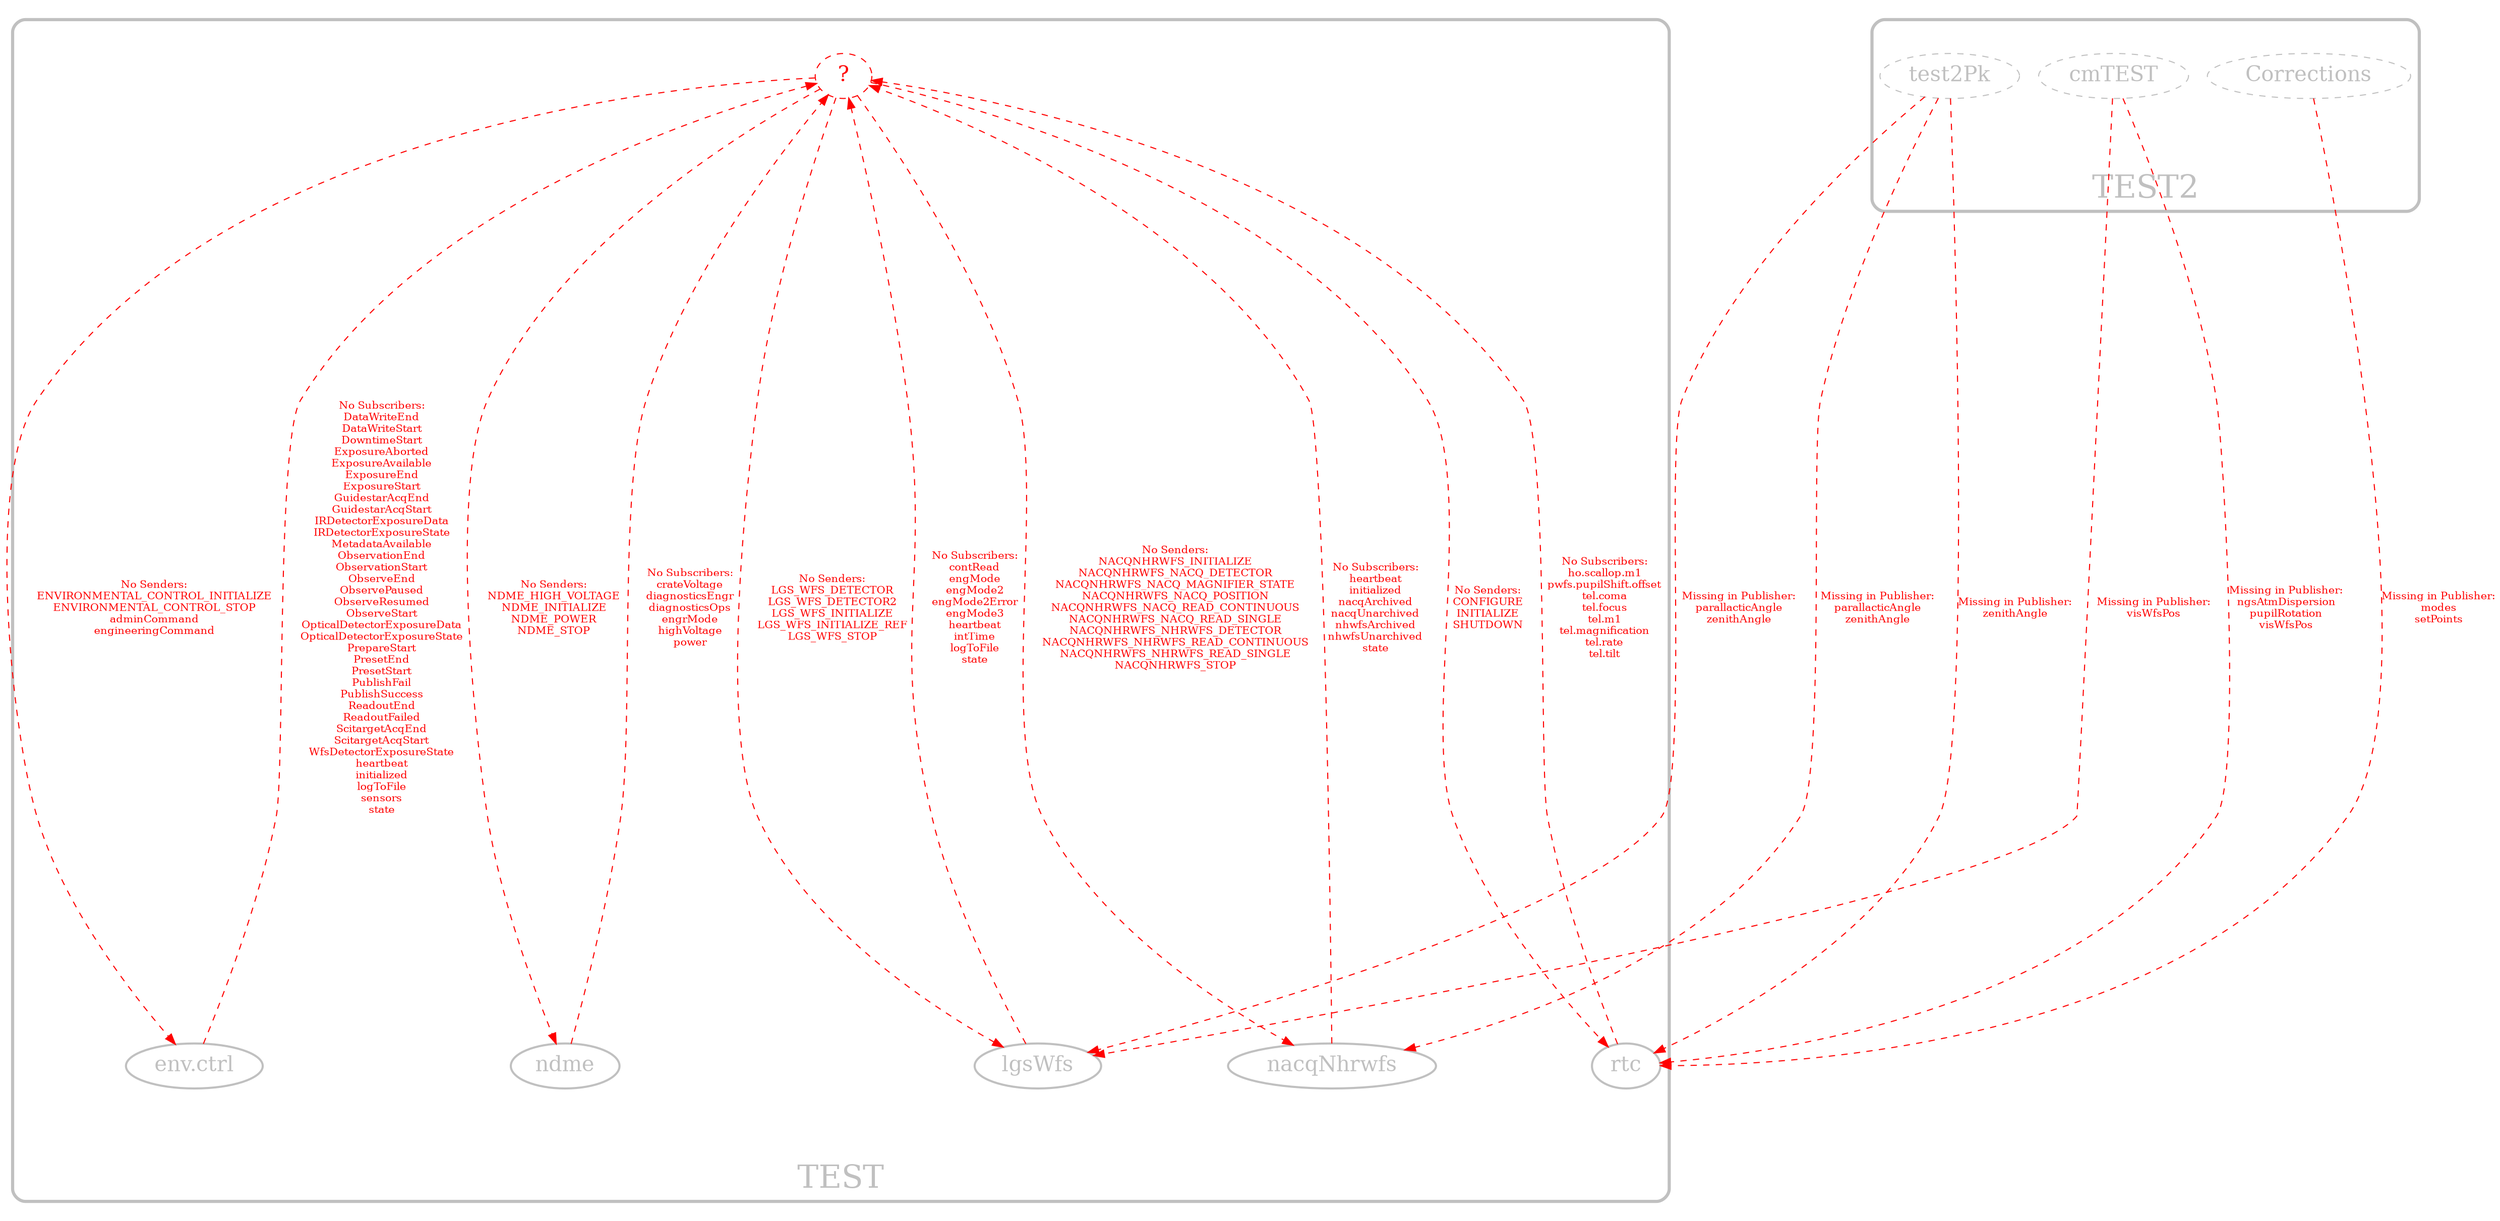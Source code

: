 digraph icdviz {
	graph [layout = dot, splines = true, overlap = scale, ratio = 0.5]
	node [fontsize = 20]
	edge [fontsize = 10]
	"TEST.?" -> "TEST.lgsWfs" [color = red, fontcolor = red, style = dashed, label = "No Senders:\nLGS_WFS_DETECTOR\nLGS_WFS_DETECTOR2\nLGS_WFS_INITIALIZE\nLGS_WFS_INITIALIZE_REF\nLGS_WFS_STOP"]
	"TEST.?" -> "TEST.nacqNhrwfs" [color = red, fontcolor = red, style = dashed, label = "No Senders:\nNACQNHRWFS_INITIALIZE\nNACQNHRWFS_NACQ_DETECTOR\nNACQNHRWFS_NACQ_MAGNIFIER_STATE\nNACQNHRWFS_NACQ_POSITION\nNACQNHRWFS_NACQ_READ_CONTINUOUS\nNACQNHRWFS_NACQ_READ_SINGLE\nNACQNHRWFS_NHRWFS_DETECTOR\nNACQNHRWFS_NHRWFS_READ_CONTINUOUS\nNACQNHRWFS_NHRWFS_READ_SINGLE\nNACQNHRWFS_STOP"]
	"TEST.env.ctrl" -> "TEST.?" [color = red, fontcolor = red, style = dashed, label = "No Subscribers:\nDataWriteEnd\nDataWriteStart\nDowntimeStart\nExposureAborted\nExposureAvailable\nExposureEnd\nExposureStart\nGuidestarAcqEnd\nGuidestarAcqStart\nIRDetectorExposureData\nIRDetectorExposureState\nMetadataAvailable\nObservationEnd\nObservationStart\nObserveEnd\nObservePaused\nObserveResumed\nObserveStart\nOpticalDetectorExposureData\nOpticalDetectorExposureState\nPrepareStart\nPresetEnd\nPresetStart\nPublishFail\nPublishSuccess\nReadoutEnd\nReadoutFailed\nScitargetAcqEnd\nScitargetAcqStart\nWfsDetectorExposureState\nheartbeat\ninitialized\nlogToFile\nsensors\nstate"]
	"TEST.?" -> "TEST.ndme" [color = red, fontcolor = red, style = dashed, label = "No Senders:\nNDME_HIGH_VOLTAGE\nNDME_INITIALIZE\nNDME_POWER\nNDME_STOP"]
	"TEST2.cmTEST" -> "TEST.lgsWfs" [color = red, fontcolor = red, style = dashed, label = "Missing in Publisher:\nvisWfsPos"]
	"TEST2.test2Pk" -> "TEST.rtc" [color = red, fontcolor = red, style = dashed, label = "Missing in Publisher:\nzenithAngle"]
	"TEST.lgsWfs" -> "TEST.?" [color = red, fontcolor = red, style = dashed, label = "No Subscribers:\ncontRead\nengMode\nengMode2\nengMode2Error\nengMode3\nheartbeat\nintTime\nlogToFile\nstate"]
	"TEST2.test2Pk" -> "TEST.lgsWfs" [color = red, fontcolor = red, style = dashed, label = "Missing in Publisher:\nparallacticAngle\nzenithAngle"]
	"TEST.?" -> "TEST.rtc" [color = red, fontcolor = red, style = dashed, label = "No Senders:\nCONFIGURE\nINITIALIZE\nSHUTDOWN"]
	"TEST2.test2Pk" -> "TEST.nacqNhrwfs" [color = red, fontcolor = red, style = dashed, label = "Missing in Publisher:\nparallacticAngle\nzenithAngle"]
	"TEST2.Corrections" -> "TEST.rtc" [color = red, fontcolor = red, style = dashed, label = "Missing in Publisher:\nmodes\nsetPoints"]
	"TEST.nacqNhrwfs" -> "TEST.?" [color = red, fontcolor = red, style = dashed, label = "No Subscribers:\nheartbeat\ninitialized\nnacqArchived\nnacqUnarchived\nnhwfsArchived\nnhwfsUnarchived\nstate"]
	"TEST.?" -> "TEST.env.ctrl" [color = red, fontcolor = red, style = dashed, label = "No Senders:\nENVIRONMENTAL_CONTROL_INITIALIZE\nENVIRONMENTAL_CONTROL_STOP\nadminCommand\nengineeringCommand"]
	"TEST2.cmTEST" -> "TEST.rtc" [color = red, fontcolor = red, style = dashed, label = "Missing in Publisher:\nngsAtmDispersion\npupilRotation\nvisWfsPos"]
	"TEST.rtc" -> "TEST.?" [color = red, fontcolor = red, style = dashed, label = "No Subscribers:\nho.scallop.m1\npwfs.pupilShift.offset\ntel.coma\ntel.focus\ntel.m1\ntel.magnification\ntel.rate\ntel.tilt"]
	"TEST.ndme" -> "TEST.?" [color = red, fontcolor = red, style = dashed, label = "No Subscribers:\ncrateVoltage\ndiagnosticsEngr\ndiagnosticsOps\nengrMode\nhighVoltage\npower"]
	subgraph cluster_TEST2 {
		label = TEST2
		color = grey
		fontcolor = grey
		fontsize = 30
		style = rounded
		penwidth = 3
		labelloc = b
		"TEST2.Corrections" [label = Corrections, color = grey, fontcolor = grey, style = dashed]
		"TEST2.cmTEST" [label = cmTEST, color = grey, fontcolor = grey, style = dashed]
		"TEST2.test2Pk" [label = test2Pk, color = grey, fontcolor = grey, style = dashed]
	}
	subgraph cluster_TEST {
		label = TEST
		color = grey
		fontcolor = grey
		fontsize = 30
		style = rounded
		penwidth = 3
		labelloc = b
		"TEST.env.ctrl" [label = "env.ctrl", color = grey, fontcolor = grey, style = bold]
		"TEST.nacqNhrwfs" [label = nacqNhrwfs, color = grey, fontcolor = grey, style = bold]
		"TEST.rtc" [label = rtc, color = grey, fontcolor = grey, style = bold]
		"TEST.ndme" [label = ndme, color = grey, fontcolor = grey, style = bold]
		"TEST.lgsWfs" [label = lgsWfs, color = grey, fontcolor = grey, style = bold]
		"TEST.?" [label = "?", color = red, fontcolor = red, style = dashed]
	}
}